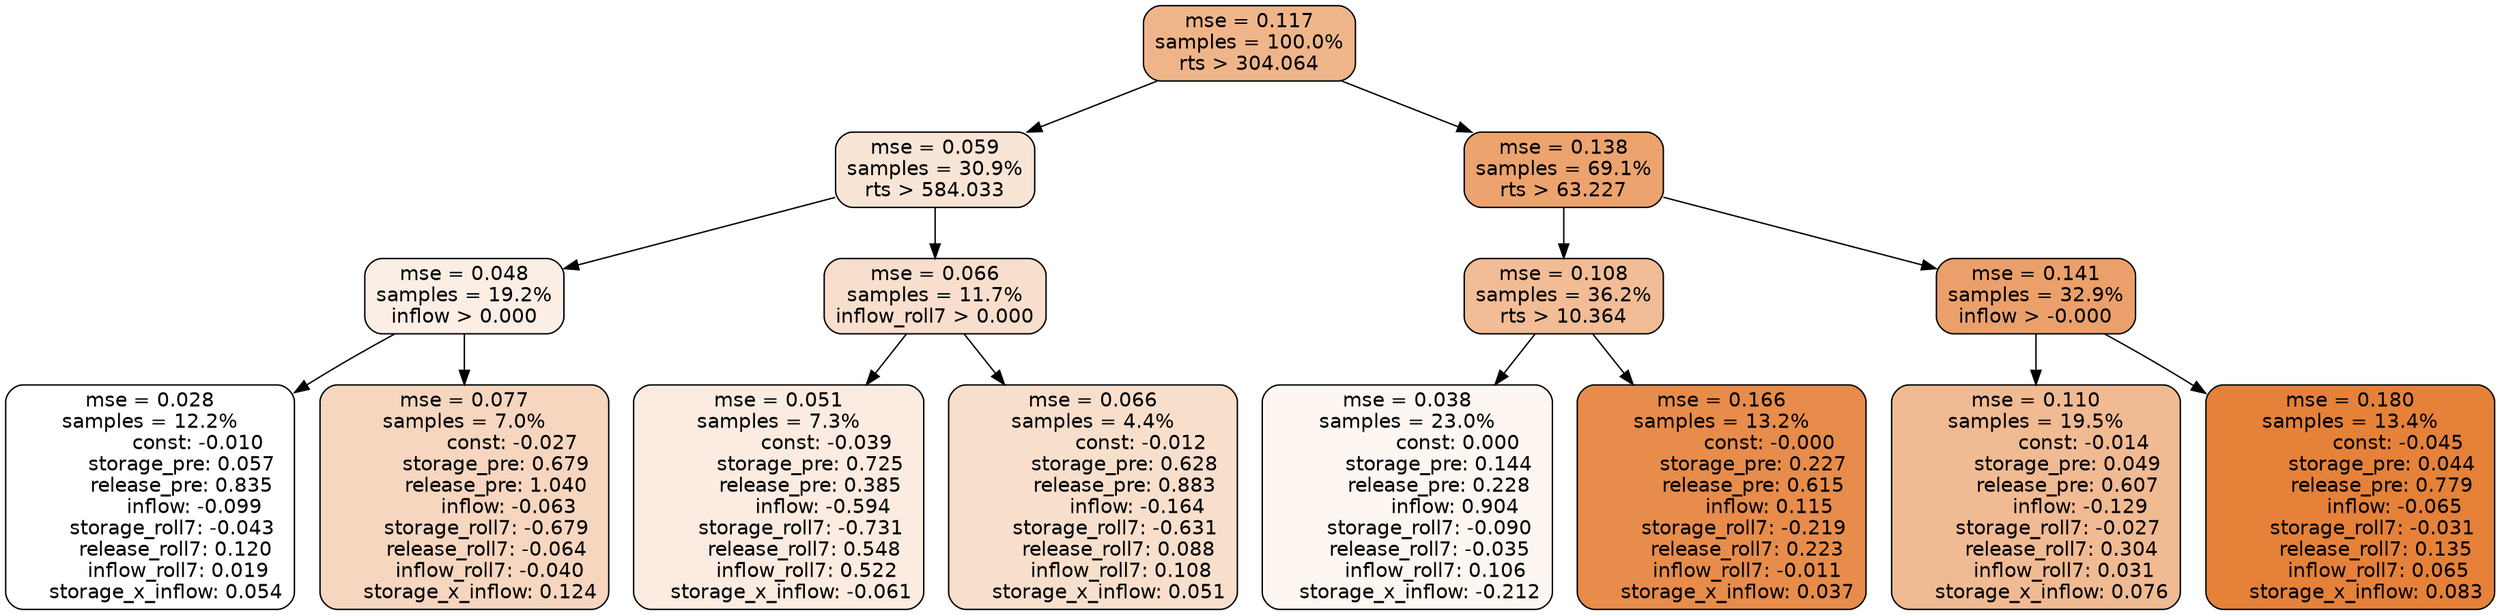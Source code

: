 digraph tree {
node [shape=rectangle, style="filled, rounded", color="black", fontname=helvetica] ;
edge [fontname=helvetica] ;
	"0" [label="mse = 0.117
samples = 100.0%
rts > 304.064", fillcolor="#efb58a"]
	"8" [label="mse = 0.059
samples = 30.9%
rts > 584.033", fillcolor="#f9e5d6"]
	"1" [label="mse = 0.138
samples = 69.1%
rts > 63.227", fillcolor="#eca36e"]
	"12" [label="mse = 0.048
samples = 19.2%
inflow > 0.000", fillcolor="#fbeee5"]
	"9" [label="mse = 0.066
samples = 11.7%
inflow_roll7 > 0.000", fillcolor="#f8decc"]
	"2" [label="mse = 0.108
samples = 36.2%
rts > 10.364", fillcolor="#f1bc96"]
	"5" [label="mse = 0.141
samples = 32.9%
inflow > -0.000", fillcolor="#eba06b"]
	"13" [label="mse = 0.028
samples = 12.2%
               const: -0.010
          storage_pre: 0.057
          release_pre: 0.835
              inflow: -0.099
       storage_roll7: -0.043
        release_roll7: 0.120
         inflow_roll7: 0.019
     storage_x_inflow: 0.054", fillcolor="#ffffff"]
	"14" [label="mse = 0.077
samples = 7.0%
               const: -0.027
          storage_pre: 0.679
          release_pre: 1.040
              inflow: -0.063
       storage_roll7: -0.679
       release_roll7: -0.064
        inflow_roll7: -0.040
     storage_x_inflow: 0.124", fillcolor="#f6d6bf"]
	"10" [label="mse = 0.051
samples = 7.3%
               const: -0.039
          storage_pre: 0.725
          release_pre: 0.385
              inflow: -0.594
       storage_roll7: -0.731
        release_roll7: 0.548
         inflow_roll7: 0.522
    storage_x_inflow: -0.061", fillcolor="#fbebe0"]
	"11" [label="mse = 0.066
samples = 4.4%
               const: -0.012
          storage_pre: 0.628
          release_pre: 0.883
              inflow: -0.164
       storage_roll7: -0.631
        release_roll7: 0.088
         inflow_roll7: 0.108
     storage_x_inflow: 0.051", fillcolor="#f8dfcc"]
	"3" [label="mse = 0.038
samples = 23.0%
                const: 0.000
          storage_pre: 0.144
          release_pre: 0.228
               inflow: 0.904
       storage_roll7: -0.090
       release_roll7: -0.035
         inflow_roll7: 0.106
    storage_x_inflow: -0.212", fillcolor="#fdf6f1"]
	"4" [label="mse = 0.166
samples = 13.2%
               const: -0.000
          storage_pre: 0.227
          release_pre: 0.615
               inflow: 0.115
       storage_roll7: -0.219
        release_roll7: 0.223
        inflow_roll7: -0.011
     storage_x_inflow: 0.037", fillcolor="#e78c4b"]
	"6" [label="mse = 0.110
samples = 19.5%
               const: -0.014
          storage_pre: 0.049
          release_pre: 0.607
              inflow: -0.129
       storage_roll7: -0.027
        release_roll7: 0.304
         inflow_roll7: 0.031
     storage_x_inflow: 0.076", fillcolor="#f0ba93"]
	"7" [label="mse = 0.180
samples = 13.4%
               const: -0.045
          storage_pre: 0.044
          release_pre: 0.779
              inflow: -0.065
       storage_roll7: -0.031
        release_roll7: 0.135
         inflow_roll7: 0.065
     storage_x_inflow: 0.083", fillcolor="#e58139"]

	"0" -> "1"
	"0" -> "8"
	"8" -> "9"
	"8" -> "12"
	"1" -> "2"
	"1" -> "5"
	"12" -> "13"
	"12" -> "14"
	"9" -> "10"
	"9" -> "11"
	"2" -> "3"
	"2" -> "4"
	"5" -> "6"
	"5" -> "7"
}
